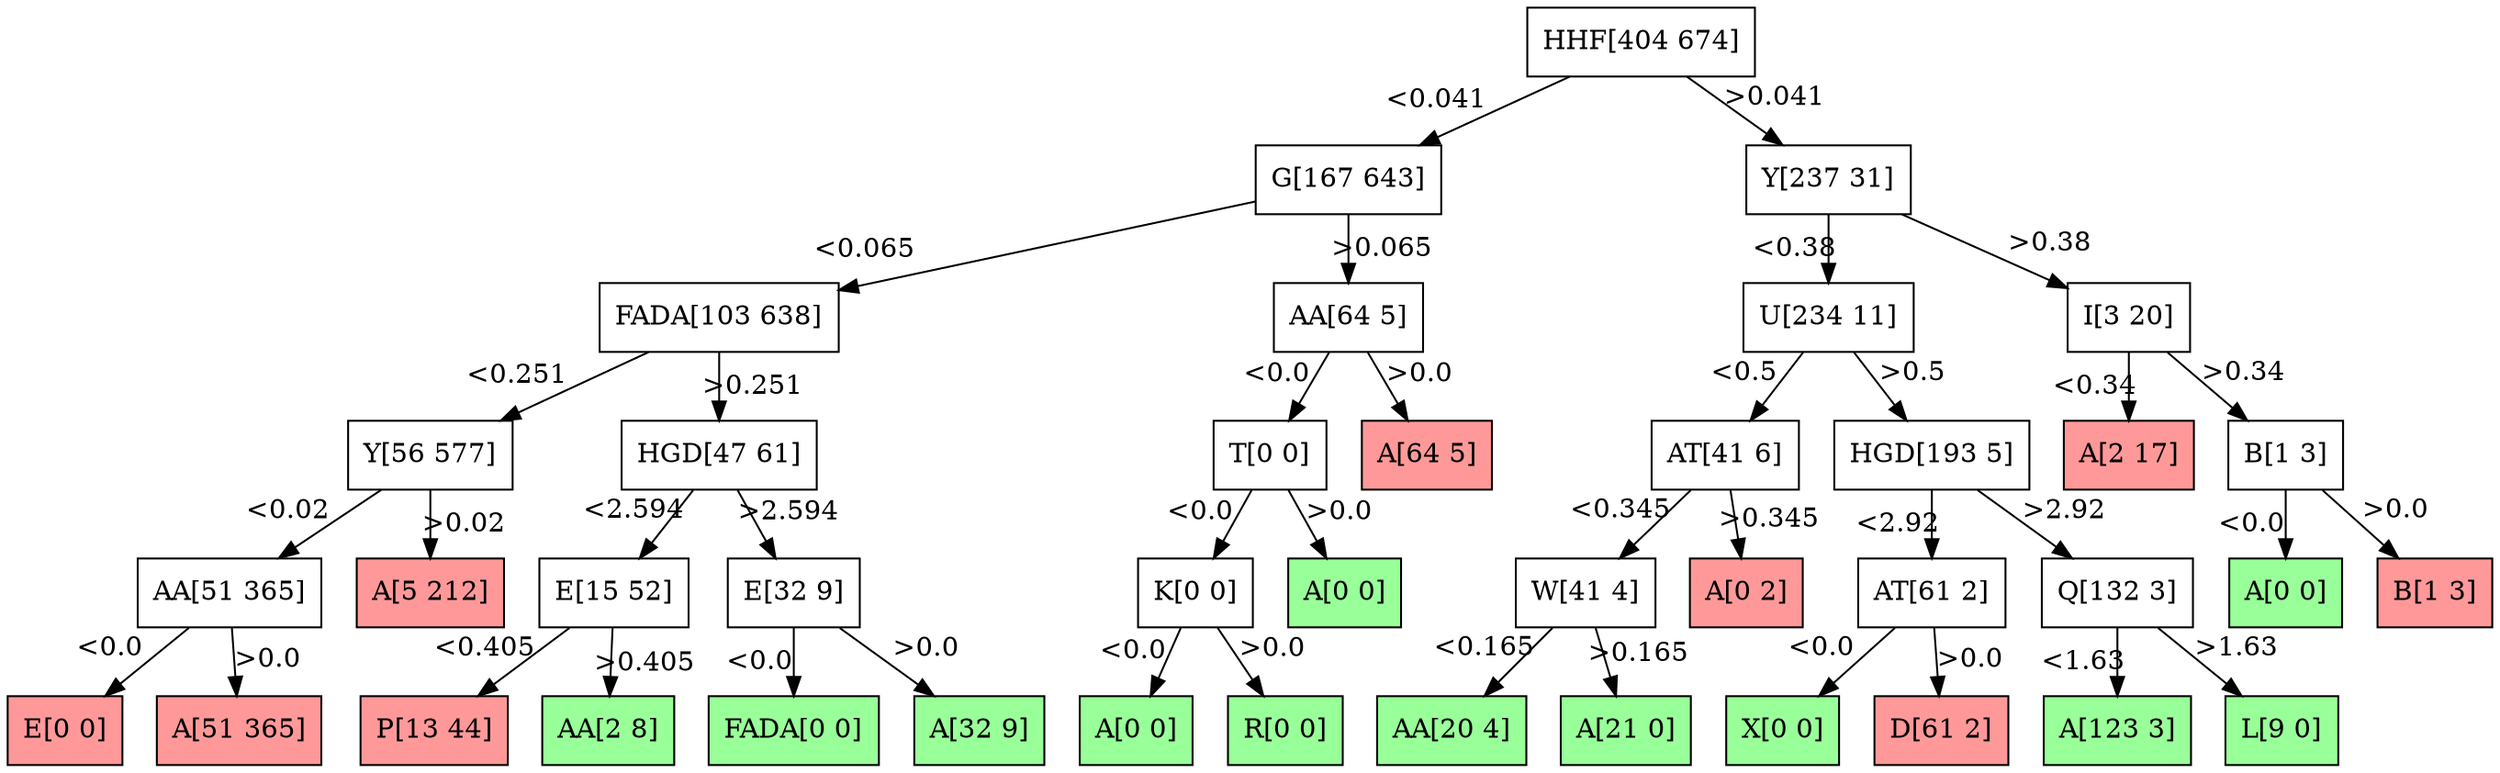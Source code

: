 digraph Tree {
node [shape=box, style="filled", color="black"] ;
0 [ label="HHF[404 674]" , fillcolor="#ffffff"] ;
1 [ label="G[167 643]" , fillcolor="#ffffff"] ;
0->1 [labeldistance=2.5, labelangle=45, headlabel="<0.041"] ;
3 [ label="FADA[103 638]" , fillcolor="#ffffff"] ;
1->3 [labeldistance=2.5, labelangle=45, headlabel="<0.065"] ;
5 [ label="Y[56 577]" , fillcolor="#ffffff"] ;
3->5 [labeldistance=2.5, labelangle=45, headlabel="<0.251"] ;
7 [ label="AA[51 365]" , fillcolor="#ffffff"] ;
5->7 [labeldistance=2.5, labelangle=45, headlabel="<0.02"] ;
9 [ label="E[0 0]" , fillcolor="#ff9999"] ;
7->9 [labeldistance=2.5, labelangle=45, headlabel="<0.0"] ;
10 [ label="A[51 365]" , fillcolor="#ff9999"] ;
7->10 [labeldistance=2.5, labelangle=-45, headlabel=">0.0"] ;
8 [ label="A[5 212]" , fillcolor="#ff9999"] ;
5->8 [labeldistance=2.5, labelangle=-45, headlabel=">0.02"] ;
6 [ label="HGD[47 61]" , fillcolor="#ffffff"] ;
3->6 [labeldistance=2.5, labelangle=-45, headlabel=">0.251"] ;
11 [ label="E[15 52]" , fillcolor="#ffffff"] ;
6->11 [labeldistance=2.5, labelangle=45, headlabel="<2.594"] ;
13 [ label="P[13 44]" , fillcolor="#ff9999"] ;
11->13 [labeldistance=2.5, labelangle=45, headlabel="<0.405"] ;
14 [ label="AA[2 8]" , fillcolor="#99ff99"] ;
11->14 [labeldistance=2.5, labelangle=-45, headlabel=">0.405"] ;
12 [ label="E[32 9]" , fillcolor="#ffffff"] ;
6->12 [labeldistance=2.5, labelangle=-45, headlabel=">2.594"] ;
15 [ label="FADA[0 0]" , fillcolor="#99ff99"] ;
12->15 [labeldistance=2.5, labelangle=45, headlabel="<0.0"] ;
16 [ label="A[32 9]" , fillcolor="#99ff99"] ;
12->16 [labeldistance=2.5, labelangle=-45, headlabel=">0.0"] ;
4 [ label="AA[64 5]" , fillcolor="#ffffff"] ;
1->4 [labeldistance=2.5, labelangle=-45, headlabel=">0.065"] ;
17 [ label="T[0 0]" , fillcolor="#ffffff"] ;
4->17 [labeldistance=2.5, labelangle=45, headlabel="<0.0"] ;
19 [ label="K[0 0]" , fillcolor="#ffffff"] ;
17->19 [labeldistance=2.5, labelangle=45, headlabel="<0.0"] ;
21 [ label="A[0 0]" , fillcolor="#99ff99"] ;
19->21 [labeldistance=2.5, labelangle=45, headlabel="<0.0"] ;
22 [ label="R[0 0]" , fillcolor="#99ff99"] ;
19->22 [labeldistance=2.5, labelangle=-45, headlabel=">0.0"] ;
20 [ label="A[0 0]" , fillcolor="#99ff99"] ;
17->20 [labeldistance=2.5, labelangle=-45, headlabel=">0.0"] ;
18 [ label="A[64 5]" , fillcolor="#ff9999"] ;
4->18 [labeldistance=2.5, labelangle=-45, headlabel=">0.0"] ;
2 [ label="Y[237 31]" , fillcolor="#ffffff"] ;
0->2 [labeldistance=2.5, labelangle=-45, headlabel=">0.041"] ;
23 [ label="U[234 11]" , fillcolor="#ffffff"] ;
2->23 [labeldistance=2.5, labelangle=45, headlabel="<0.38"] ;
25 [ label="AT[41 6]" , fillcolor="#ffffff"] ;
23->25 [labeldistance=2.5, labelangle=45, headlabel="<0.5"] ;
27 [ label="W[41 4]" , fillcolor="#ffffff"] ;
25->27 [labeldistance=2.5, labelangle=45, headlabel="<0.345"] ;
29 [ label="AA[20 4]" , fillcolor="#99ff99"] ;
27->29 [labeldistance=2.5, labelangle=45, headlabel="<0.165"] ;
30 [ label="A[21 0]" , fillcolor="#99ff99"] ;
27->30 [labeldistance=2.5, labelangle=-45, headlabel=">0.165"] ;
28 [ label="A[0 2]" , fillcolor="#ff9999"] ;
25->28 [labeldistance=2.5, labelangle=-45, headlabel=">0.345"] ;
26 [ label="HGD[193 5]" , fillcolor="#ffffff"] ;
23->26 [labeldistance=2.5, labelangle=-45, headlabel=">0.5"] ;
31 [ label="AT[61 2]" , fillcolor="#ffffff"] ;
26->31 [labeldistance=2.5, labelangle=45, headlabel="<2.92"] ;
33 [ label="X[0 0]" , fillcolor="#99ff99"] ;
31->33 [labeldistance=2.5, labelangle=45, headlabel="<0.0"] ;
34 [ label="D[61 2]" , fillcolor="#ff9999"] ;
31->34 [labeldistance=2.5, labelangle=-45, headlabel=">0.0"] ;
32 [ label="Q[132 3]" , fillcolor="#ffffff"] ;
26->32 [labeldistance=2.5, labelangle=-45, headlabel=">2.92"] ;
35 [ label="A[123 3]" , fillcolor="#99ff99"] ;
32->35 [labeldistance=2.5, labelangle=45, headlabel="<1.63"] ;
36 [ label="L[9 0]" , fillcolor="#99ff99"] ;
32->36 [labeldistance=2.5, labelangle=-45, headlabel=">1.63"] ;
24 [ label="I[3 20]" , fillcolor="#ffffff"] ;
2->24 [labeldistance=2.5, labelangle=-45, headlabel=">0.38"] ;
37 [ label="A[2 17]" , fillcolor="#ff9999"] ;
24->37 [labeldistance=2.5, labelangle=45, headlabel="<0.34"] ;
38 [ label="B[1 3]" , fillcolor="#ffffff"] ;
24->38 [labeldistance=2.5, labelangle=-45, headlabel=">0.34"] ;
39 [ label="A[0 0]" , fillcolor="#99ff99"] ;
38->39 [labeldistance=2.5, labelangle=45, headlabel="<0.0"] ;
40 [ label="B[1 3]" , fillcolor="#ff9999"] ;
38->40 [labeldistance=2.5, labelangle=-45, headlabel=">0.0"] ;
}